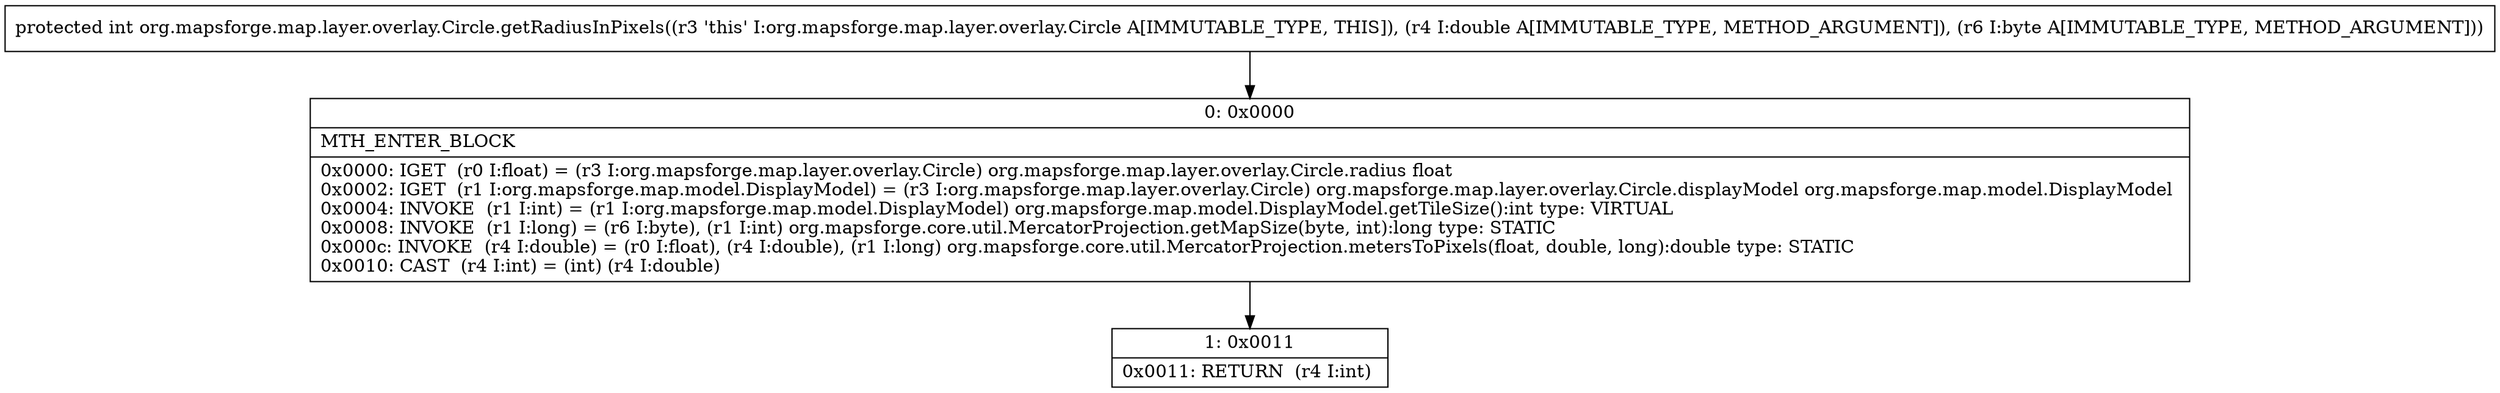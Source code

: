 digraph "CFG fororg.mapsforge.map.layer.overlay.Circle.getRadiusInPixels(DB)I" {
Node_0 [shape=record,label="{0\:\ 0x0000|MTH_ENTER_BLOCK\l|0x0000: IGET  (r0 I:float) = (r3 I:org.mapsforge.map.layer.overlay.Circle) org.mapsforge.map.layer.overlay.Circle.radius float \l0x0002: IGET  (r1 I:org.mapsforge.map.model.DisplayModel) = (r3 I:org.mapsforge.map.layer.overlay.Circle) org.mapsforge.map.layer.overlay.Circle.displayModel org.mapsforge.map.model.DisplayModel \l0x0004: INVOKE  (r1 I:int) = (r1 I:org.mapsforge.map.model.DisplayModel) org.mapsforge.map.model.DisplayModel.getTileSize():int type: VIRTUAL \l0x0008: INVOKE  (r1 I:long) = (r6 I:byte), (r1 I:int) org.mapsforge.core.util.MercatorProjection.getMapSize(byte, int):long type: STATIC \l0x000c: INVOKE  (r4 I:double) = (r0 I:float), (r4 I:double), (r1 I:long) org.mapsforge.core.util.MercatorProjection.metersToPixels(float, double, long):double type: STATIC \l0x0010: CAST  (r4 I:int) = (int) (r4 I:double) \l}"];
Node_1 [shape=record,label="{1\:\ 0x0011|0x0011: RETURN  (r4 I:int) \l}"];
MethodNode[shape=record,label="{protected int org.mapsforge.map.layer.overlay.Circle.getRadiusInPixels((r3 'this' I:org.mapsforge.map.layer.overlay.Circle A[IMMUTABLE_TYPE, THIS]), (r4 I:double A[IMMUTABLE_TYPE, METHOD_ARGUMENT]), (r6 I:byte A[IMMUTABLE_TYPE, METHOD_ARGUMENT])) }"];
MethodNode -> Node_0;
Node_0 -> Node_1;
}

